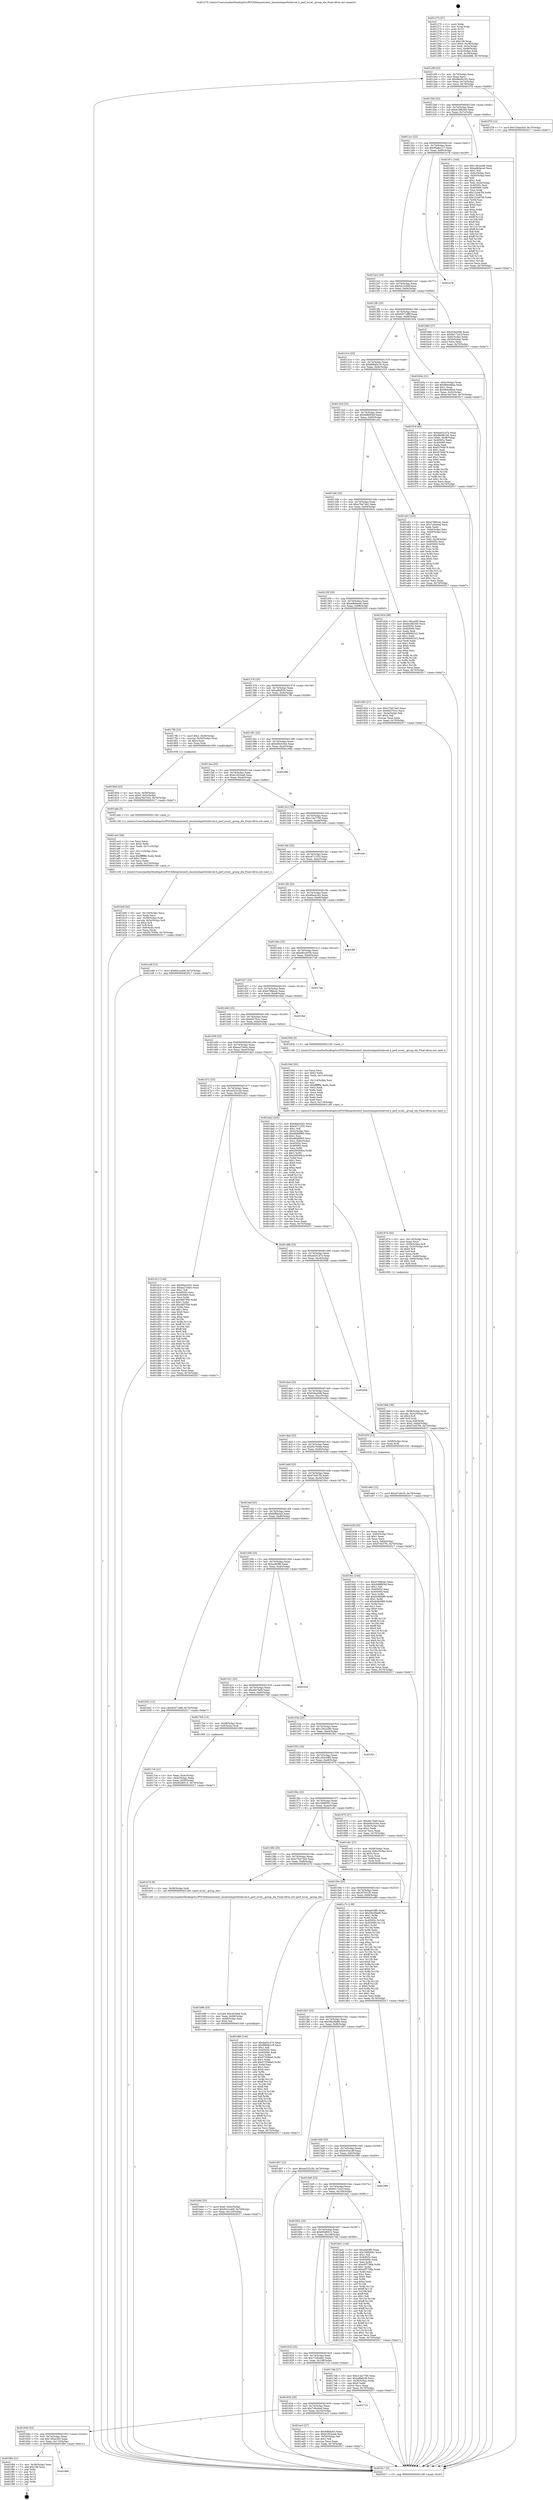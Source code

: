digraph "0x401270" {
  label = "0x401270 (/mnt/c/Users/mathe/Desktop/tcc/POCII/binaries/extr_linuxtoolsperfutilevsel.h_perf_evsel__group_idx_Final-ollvm.out::main(0))"
  labelloc = "t"
  node[shape=record]

  Entry [label="",width=0.3,height=0.3,shape=circle,fillcolor=black,style=filled]
  "0x40129f" [label="{
     0x40129f [23]\l
     | [instrs]\l
     &nbsp;&nbsp;0x40129f \<+3\>: mov -0x70(%rbp),%eax\l
     &nbsp;&nbsp;0x4012a2 \<+2\>: mov %eax,%ecx\l
     &nbsp;&nbsp;0x4012a4 \<+6\>: sub $0x86e9b182,%ecx\l
     &nbsp;&nbsp;0x4012aa \<+3\>: mov %eax,-0x74(%rbp)\l
     &nbsp;&nbsp;0x4012ad \<+3\>: mov %ecx,-0x78(%rbp)\l
     &nbsp;&nbsp;0x4012b0 \<+6\>: je 0000000000401f78 \<main+0xd08\>\l
  }"]
  "0x401f78" [label="{
     0x401f78 [12]\l
     | [instrs]\l
     &nbsp;&nbsp;0x401f78 \<+7\>: movl $0x7d5ae3d3,-0x70(%rbp)\l
     &nbsp;&nbsp;0x401f7f \<+5\>: jmp 0000000000402017 \<main+0xda7\>\l
  }"]
  "0x4012b6" [label="{
     0x4012b6 [22]\l
     | [instrs]\l
     &nbsp;&nbsp;0x4012b6 \<+5\>: jmp 00000000004012bb \<main+0x4b\>\l
     &nbsp;&nbsp;0x4012bb \<+3\>: mov -0x74(%rbp),%eax\l
     &nbsp;&nbsp;0x4012be \<+5\>: sub $0x8c38b340,%eax\l
     &nbsp;&nbsp;0x4012c3 \<+3\>: mov %eax,-0x7c(%rbp)\l
     &nbsp;&nbsp;0x4012c6 \<+6\>: je 000000000040187c \<main+0x60c\>\l
  }"]
  Exit [label="",width=0.3,height=0.3,shape=circle,fillcolor=black,style=filled,peripheries=2]
  "0x40187c" [label="{
     0x40187c [164]\l
     | [instrs]\l
     &nbsp;&nbsp;0x40187c \<+5\>: mov $0x136ca280,%eax\l
     &nbsp;&nbsp;0x401881 \<+5\>: mov $0xadb0aca6,%ecx\l
     &nbsp;&nbsp;0x401886 \<+2\>: mov $0x1,%dl\l
     &nbsp;&nbsp;0x401888 \<+3\>: mov -0x5c(%rbp),%esi\l
     &nbsp;&nbsp;0x40188b \<+3\>: cmp -0x50(%rbp),%esi\l
     &nbsp;&nbsp;0x40188e \<+4\>: setl %dil\l
     &nbsp;&nbsp;0x401892 \<+4\>: and $0x1,%dil\l
     &nbsp;&nbsp;0x401896 \<+4\>: mov %dil,-0x2a(%rbp)\l
     &nbsp;&nbsp;0x40189a \<+7\>: mov 0x40505c,%esi\l
     &nbsp;&nbsp;0x4018a1 \<+8\>: mov 0x405060,%r8d\l
     &nbsp;&nbsp;0x4018a9 \<+3\>: mov %esi,%r9d\l
     &nbsp;&nbsp;0x4018ac \<+7\>: add $0x12cb67f9,%r9d\l
     &nbsp;&nbsp;0x4018b3 \<+4\>: sub $0x1,%r9d\l
     &nbsp;&nbsp;0x4018b7 \<+7\>: sub $0x12cb67f9,%r9d\l
     &nbsp;&nbsp;0x4018be \<+4\>: imul %r9d,%esi\l
     &nbsp;&nbsp;0x4018c2 \<+3\>: and $0x1,%esi\l
     &nbsp;&nbsp;0x4018c5 \<+3\>: cmp $0x0,%esi\l
     &nbsp;&nbsp;0x4018c8 \<+4\>: sete %dil\l
     &nbsp;&nbsp;0x4018cc \<+4\>: cmp $0xa,%r8d\l
     &nbsp;&nbsp;0x4018d0 \<+4\>: setl %r10b\l
     &nbsp;&nbsp;0x4018d4 \<+3\>: mov %dil,%r11b\l
     &nbsp;&nbsp;0x4018d7 \<+4\>: xor $0xff,%r11b\l
     &nbsp;&nbsp;0x4018db \<+3\>: mov %r10b,%bl\l
     &nbsp;&nbsp;0x4018de \<+3\>: xor $0xff,%bl\l
     &nbsp;&nbsp;0x4018e1 \<+3\>: xor $0x1,%dl\l
     &nbsp;&nbsp;0x4018e4 \<+3\>: mov %r11b,%r14b\l
     &nbsp;&nbsp;0x4018e7 \<+4\>: and $0xff,%r14b\l
     &nbsp;&nbsp;0x4018eb \<+3\>: and %dl,%dil\l
     &nbsp;&nbsp;0x4018ee \<+3\>: mov %bl,%r15b\l
     &nbsp;&nbsp;0x4018f1 \<+4\>: and $0xff,%r15b\l
     &nbsp;&nbsp;0x4018f5 \<+3\>: and %dl,%r10b\l
     &nbsp;&nbsp;0x4018f8 \<+3\>: or %dil,%r14b\l
     &nbsp;&nbsp;0x4018fb \<+3\>: or %r10b,%r15b\l
     &nbsp;&nbsp;0x4018fe \<+3\>: xor %r15b,%r14b\l
     &nbsp;&nbsp;0x401901 \<+3\>: or %bl,%r11b\l
     &nbsp;&nbsp;0x401904 \<+4\>: xor $0xff,%r11b\l
     &nbsp;&nbsp;0x401908 \<+3\>: or $0x1,%dl\l
     &nbsp;&nbsp;0x40190b \<+3\>: and %dl,%r11b\l
     &nbsp;&nbsp;0x40190e \<+3\>: or %r11b,%r14b\l
     &nbsp;&nbsp;0x401911 \<+4\>: test $0x1,%r14b\l
     &nbsp;&nbsp;0x401915 \<+3\>: cmovne %ecx,%eax\l
     &nbsp;&nbsp;0x401918 \<+3\>: mov %eax,-0x70(%rbp)\l
     &nbsp;&nbsp;0x40191b \<+5\>: jmp 0000000000402017 \<main+0xda7\>\l
  }"]
  "0x4012cc" [label="{
     0x4012cc [22]\l
     | [instrs]\l
     &nbsp;&nbsp;0x4012cc \<+5\>: jmp 00000000004012d1 \<main+0x61\>\l
     &nbsp;&nbsp;0x4012d1 \<+3\>: mov -0x74(%rbp),%eax\l
     &nbsp;&nbsp;0x4012d4 \<+5\>: sub $0x90e6a117,%eax\l
     &nbsp;&nbsp;0x4012d9 \<+3\>: mov %eax,-0x80(%rbp)\l
     &nbsp;&nbsp;0x4012dc \<+6\>: je 0000000000401e78 \<main+0xc08\>\l
  }"]
  "0x401666" [label="{
     0x401666\l
  }", style=dashed]
  "0x401e78" [label="{
     0x401e78\l
  }", style=dashed]
  "0x4012e2" [label="{
     0x4012e2 [25]\l
     | [instrs]\l
     &nbsp;&nbsp;0x4012e2 \<+5\>: jmp 00000000004012e7 \<main+0x77\>\l
     &nbsp;&nbsp;0x4012e7 \<+3\>: mov -0x74(%rbp),%eax\l
     &nbsp;&nbsp;0x4012ea \<+5\>: sub $0x92c1e40f,%eax\l
     &nbsp;&nbsp;0x4012ef \<+6\>: mov %eax,-0x84(%rbp)\l
     &nbsp;&nbsp;0x4012f5 \<+6\>: je 0000000000401bb6 \<main+0x946\>\l
  }"]
  "0x401f84" [label="{
     0x401f84 [21]\l
     | [instrs]\l
     &nbsp;&nbsp;0x401f84 \<+3\>: mov -0x38(%rbp),%eax\l
     &nbsp;&nbsp;0x401f87 \<+7\>: add $0x108,%rsp\l
     &nbsp;&nbsp;0x401f8e \<+1\>: pop %rbx\l
     &nbsp;&nbsp;0x401f8f \<+2\>: pop %r12\l
     &nbsp;&nbsp;0x401f91 \<+2\>: pop %r13\l
     &nbsp;&nbsp;0x401f93 \<+2\>: pop %r14\l
     &nbsp;&nbsp;0x401f95 \<+2\>: pop %r15\l
     &nbsp;&nbsp;0x401f97 \<+1\>: pop %rbp\l
     &nbsp;&nbsp;0x401f98 \<+1\>: ret\l
  }"]
  "0x401bb6" [label="{
     0x401bb6 [27]\l
     | [instrs]\l
     &nbsp;&nbsp;0x401bb6 \<+5\>: mov $0xf18ac646,%eax\l
     &nbsp;&nbsp;0x401bbb \<+5\>: mov $0x6b172d1f,%ecx\l
     &nbsp;&nbsp;0x401bc0 \<+3\>: mov -0x6c(%rbp),%edx\l
     &nbsp;&nbsp;0x401bc3 \<+3\>: cmp -0x50(%rbp),%edx\l
     &nbsp;&nbsp;0x401bc6 \<+3\>: cmovl %ecx,%eax\l
     &nbsp;&nbsp;0x401bc9 \<+3\>: mov %eax,-0x70(%rbp)\l
     &nbsp;&nbsp;0x401bcc \<+5\>: jmp 0000000000402017 \<main+0xda7\>\l
  }"]
  "0x4012fb" [label="{
     0x4012fb [25]\l
     | [instrs]\l
     &nbsp;&nbsp;0x4012fb \<+5\>: jmp 0000000000401300 \<main+0x90\>\l
     &nbsp;&nbsp;0x401300 \<+3\>: mov -0x74(%rbp),%eax\l
     &nbsp;&nbsp;0x401303 \<+5\>: sub $0x9357188f,%eax\l
     &nbsp;&nbsp;0x401308 \<+6\>: mov %eax,-0x88(%rbp)\l
     &nbsp;&nbsp;0x40130e \<+6\>: je 0000000000401b5e \<main+0x8ee\>\l
  }"]
  "0x401e60" [label="{
     0x401e60 [12]\l
     | [instrs]\l
     &nbsp;&nbsp;0x401e60 \<+7\>: movl $0x2f7d41f2,-0x70(%rbp)\l
     &nbsp;&nbsp;0x401e67 \<+5\>: jmp 0000000000402017 \<main+0xda7\>\l
  }"]
  "0x401b5e" [label="{
     0x401b5e [31]\l
     | [instrs]\l
     &nbsp;&nbsp;0x401b5e \<+3\>: mov -0x5c(%rbp),%eax\l
     &nbsp;&nbsp;0x401b61 \<+5\>: add $0x9b6ed6ee,%eax\l
     &nbsp;&nbsp;0x401b66 \<+3\>: add $0x1,%eax\l
     &nbsp;&nbsp;0x401b69 \<+5\>: sub $0x9b6ed6ee,%eax\l
     &nbsp;&nbsp;0x401b6e \<+3\>: mov %eax,-0x5c(%rbp)\l
     &nbsp;&nbsp;0x401b71 \<+7\>: movl $0xa76a7442,-0x70(%rbp)\l
     &nbsp;&nbsp;0x401b78 \<+5\>: jmp 0000000000402017 \<main+0xda7\>\l
  }"]
  "0x401314" [label="{
     0x401314 [25]\l
     | [instrs]\l
     &nbsp;&nbsp;0x401314 \<+5\>: jmp 0000000000401319 \<main+0xa9\>\l
     &nbsp;&nbsp;0x401319 \<+3\>: mov -0x74(%rbp),%eax\l
     &nbsp;&nbsp;0x40131c \<+5\>: sub $0x9684bc18,%eax\l
     &nbsp;&nbsp;0x401321 \<+6\>: mov %eax,-0x8c(%rbp)\l
     &nbsp;&nbsp;0x401327 \<+6\>: je 0000000000401f19 \<main+0xca9\>\l
  }"]
  "0x401c7c" [label="{
     0x401c7c [139]\l
     | [instrs]\l
     &nbsp;&nbsp;0x401c7c \<+5\>: mov $0xae93ff5,%edx\l
     &nbsp;&nbsp;0x401c81 \<+5\>: mov $0x58e38a99,%esi\l
     &nbsp;&nbsp;0x401c86 \<+3\>: mov $0x1,%r8b\l
     &nbsp;&nbsp;0x401c89 \<+3\>: xor %r9d,%r9d\l
     &nbsp;&nbsp;0x401c8c \<+8\>: mov 0x40505c,%r10d\l
     &nbsp;&nbsp;0x401c94 \<+8\>: mov 0x405060,%r11d\l
     &nbsp;&nbsp;0x401c9c \<+4\>: sub $0x1,%r9d\l
     &nbsp;&nbsp;0x401ca0 \<+3\>: mov %r10d,%ebx\l
     &nbsp;&nbsp;0x401ca3 \<+3\>: add %r9d,%ebx\l
     &nbsp;&nbsp;0x401ca6 \<+4\>: imul %ebx,%r10d\l
     &nbsp;&nbsp;0x401caa \<+4\>: and $0x1,%r10d\l
     &nbsp;&nbsp;0x401cae \<+4\>: cmp $0x0,%r10d\l
     &nbsp;&nbsp;0x401cb2 \<+4\>: sete %r14b\l
     &nbsp;&nbsp;0x401cb6 \<+4\>: cmp $0xa,%r11d\l
     &nbsp;&nbsp;0x401cba \<+4\>: setl %r15b\l
     &nbsp;&nbsp;0x401cbe \<+3\>: mov %r14b,%r12b\l
     &nbsp;&nbsp;0x401cc1 \<+4\>: xor $0xff,%r12b\l
     &nbsp;&nbsp;0x401cc5 \<+3\>: mov %r15b,%r13b\l
     &nbsp;&nbsp;0x401cc8 \<+4\>: xor $0xff,%r13b\l
     &nbsp;&nbsp;0x401ccc \<+4\>: xor $0x0,%r8b\l
     &nbsp;&nbsp;0x401cd0 \<+3\>: mov %r12b,%al\l
     &nbsp;&nbsp;0x401cd3 \<+2\>: and $0x0,%al\l
     &nbsp;&nbsp;0x401cd5 \<+3\>: and %r8b,%r14b\l
     &nbsp;&nbsp;0x401cd8 \<+3\>: mov %r13b,%cl\l
     &nbsp;&nbsp;0x401cdb \<+3\>: and $0x0,%cl\l
     &nbsp;&nbsp;0x401cde \<+3\>: and %r8b,%r15b\l
     &nbsp;&nbsp;0x401ce1 \<+3\>: or %r14b,%al\l
     &nbsp;&nbsp;0x401ce4 \<+3\>: or %r15b,%cl\l
     &nbsp;&nbsp;0x401ce7 \<+2\>: xor %cl,%al\l
     &nbsp;&nbsp;0x401ce9 \<+3\>: or %r13b,%r12b\l
     &nbsp;&nbsp;0x401cec \<+4\>: xor $0xff,%r12b\l
     &nbsp;&nbsp;0x401cf0 \<+4\>: or $0x0,%r8b\l
     &nbsp;&nbsp;0x401cf4 \<+3\>: and %r8b,%r12b\l
     &nbsp;&nbsp;0x401cf7 \<+3\>: or %r12b,%al\l
     &nbsp;&nbsp;0x401cfa \<+2\>: test $0x1,%al\l
     &nbsp;&nbsp;0x401cfc \<+3\>: cmovne %esi,%edx\l
     &nbsp;&nbsp;0x401cff \<+3\>: mov %edx,-0x70(%rbp)\l
     &nbsp;&nbsp;0x401d02 \<+5\>: jmp 0000000000402017 \<main+0xda7\>\l
  }"]
  "0x401f19" [label="{
     0x401f19 [95]\l
     | [instrs]\l
     &nbsp;&nbsp;0x401f19 \<+5\>: mov $0xeed31d7e,%eax\l
     &nbsp;&nbsp;0x401f1e \<+5\>: mov $0x86e9b182,%ecx\l
     &nbsp;&nbsp;0x401f23 \<+7\>: movl $0x0,-0x38(%rbp)\l
     &nbsp;&nbsp;0x401f2a \<+7\>: mov 0x40505c,%edx\l
     &nbsp;&nbsp;0x401f31 \<+7\>: mov 0x405060,%esi\l
     &nbsp;&nbsp;0x401f38 \<+2\>: mov %edx,%edi\l
     &nbsp;&nbsp;0x401f3a \<+6\>: add $0xf3760679,%edi\l
     &nbsp;&nbsp;0x401f40 \<+3\>: sub $0x1,%edi\l
     &nbsp;&nbsp;0x401f43 \<+6\>: sub $0xf3760679,%edi\l
     &nbsp;&nbsp;0x401f49 \<+3\>: imul %edi,%edx\l
     &nbsp;&nbsp;0x401f4c \<+3\>: and $0x1,%edx\l
     &nbsp;&nbsp;0x401f4f \<+3\>: cmp $0x0,%edx\l
     &nbsp;&nbsp;0x401f52 \<+4\>: sete %r8b\l
     &nbsp;&nbsp;0x401f56 \<+3\>: cmp $0xa,%esi\l
     &nbsp;&nbsp;0x401f59 \<+4\>: setl %r9b\l
     &nbsp;&nbsp;0x401f5d \<+3\>: mov %r8b,%r10b\l
     &nbsp;&nbsp;0x401f60 \<+3\>: and %r9b,%r10b\l
     &nbsp;&nbsp;0x401f63 \<+3\>: xor %r9b,%r8b\l
     &nbsp;&nbsp;0x401f66 \<+3\>: or %r8b,%r10b\l
     &nbsp;&nbsp;0x401f69 \<+4\>: test $0x1,%r10b\l
     &nbsp;&nbsp;0x401f6d \<+3\>: cmovne %ecx,%eax\l
     &nbsp;&nbsp;0x401f70 \<+3\>: mov %eax,-0x70(%rbp)\l
     &nbsp;&nbsp;0x401f73 \<+5\>: jmp 0000000000402017 \<main+0xda7\>\l
  }"]
  "0x40132d" [label="{
     0x40132d [25]\l
     | [instrs]\l
     &nbsp;&nbsp;0x40132d \<+5\>: jmp 0000000000401332 \<main+0xc2\>\l
     &nbsp;&nbsp;0x401332 \<+3\>: mov -0x74(%rbp),%eax\l
     &nbsp;&nbsp;0x401335 \<+5\>: sub $0x9d8893bf,%eax\l
     &nbsp;&nbsp;0x40133a \<+6\>: mov %eax,-0x90(%rbp)\l
     &nbsp;&nbsp;0x401340 \<+6\>: je 0000000000401a5c \<main+0x7ec\>\l
  }"]
  "0x401b9d" [label="{
     0x401b9d [25]\l
     | [instrs]\l
     &nbsp;&nbsp;0x401b9d \<+7\>: movl $0x0,-0x6c(%rbp)\l
     &nbsp;&nbsp;0x401ba4 \<+7\>: movl $0x92c1e40f,-0x70(%rbp)\l
     &nbsp;&nbsp;0x401bab \<+6\>: mov %eax,-0x124(%rbp)\l
     &nbsp;&nbsp;0x401bb1 \<+5\>: jmp 0000000000402017 \<main+0xda7\>\l
  }"]
  "0x401a5c" [label="{
     0x401a5c [103]\l
     | [instrs]\l
     &nbsp;&nbsp;0x401a5c \<+5\>: mov $0xd798bcec,%eax\l
     &nbsp;&nbsp;0x401a61 \<+5\>: mov $0x7cfec6ad,%ecx\l
     &nbsp;&nbsp;0x401a66 \<+2\>: xor %edx,%edx\l
     &nbsp;&nbsp;0x401a68 \<+3\>: mov -0x64(%rbp),%esi\l
     &nbsp;&nbsp;0x401a6b \<+3\>: cmp -0x60(%rbp),%esi\l
     &nbsp;&nbsp;0x401a6e \<+4\>: setl %dil\l
     &nbsp;&nbsp;0x401a72 \<+4\>: and $0x1,%dil\l
     &nbsp;&nbsp;0x401a76 \<+4\>: mov %dil,-0x29(%rbp)\l
     &nbsp;&nbsp;0x401a7a \<+7\>: mov 0x40505c,%esi\l
     &nbsp;&nbsp;0x401a81 \<+8\>: mov 0x405060,%r8d\l
     &nbsp;&nbsp;0x401a89 \<+3\>: sub $0x1,%edx\l
     &nbsp;&nbsp;0x401a8c \<+3\>: mov %esi,%r9d\l
     &nbsp;&nbsp;0x401a8f \<+3\>: add %edx,%r9d\l
     &nbsp;&nbsp;0x401a92 \<+4\>: imul %r9d,%esi\l
     &nbsp;&nbsp;0x401a96 \<+3\>: and $0x1,%esi\l
     &nbsp;&nbsp;0x401a99 \<+3\>: cmp $0x0,%esi\l
     &nbsp;&nbsp;0x401a9c \<+4\>: sete %dil\l
     &nbsp;&nbsp;0x401aa0 \<+4\>: cmp $0xa,%r8d\l
     &nbsp;&nbsp;0x401aa4 \<+4\>: setl %r10b\l
     &nbsp;&nbsp;0x401aa8 \<+3\>: mov %dil,%r11b\l
     &nbsp;&nbsp;0x401aab \<+3\>: and %r10b,%r11b\l
     &nbsp;&nbsp;0x401aae \<+3\>: xor %r10b,%dil\l
     &nbsp;&nbsp;0x401ab1 \<+3\>: or %dil,%r11b\l
     &nbsp;&nbsp;0x401ab4 \<+4\>: test $0x1,%r11b\l
     &nbsp;&nbsp;0x401ab8 \<+3\>: cmovne %ecx,%eax\l
     &nbsp;&nbsp;0x401abb \<+3\>: mov %eax,-0x70(%rbp)\l
     &nbsp;&nbsp;0x401abe \<+5\>: jmp 0000000000402017 \<main+0xda7\>\l
  }"]
  "0x401346" [label="{
     0x401346 [25]\l
     | [instrs]\l
     &nbsp;&nbsp;0x401346 \<+5\>: jmp 000000000040134b \<main+0xdb\>\l
     &nbsp;&nbsp;0x40134b \<+3\>: mov -0x74(%rbp),%eax\l
     &nbsp;&nbsp;0x40134e \<+5\>: sub $0xa76a7442,%eax\l
     &nbsp;&nbsp;0x401353 \<+6\>: mov %eax,-0x94(%rbp)\l
     &nbsp;&nbsp;0x401359 \<+6\>: je 0000000000401824 \<main+0x5b4\>\l
  }"]
  "0x401b86" [label="{
     0x401b86 [23]\l
     | [instrs]\l
     &nbsp;&nbsp;0x401b86 \<+10\>: movabs $0x4030b6,%rdi\l
     &nbsp;&nbsp;0x401b90 \<+3\>: mov %eax,-0x68(%rbp)\l
     &nbsp;&nbsp;0x401b93 \<+3\>: mov -0x68(%rbp),%esi\l
     &nbsp;&nbsp;0x401b96 \<+2\>: mov $0x0,%al\l
     &nbsp;&nbsp;0x401b98 \<+5\>: call 0000000000401040 \<printf@plt\>\l
     | [calls]\l
     &nbsp;&nbsp;0x401040 \{1\} (unknown)\l
  }"]
  "0x401824" [label="{
     0x401824 [88]\l
     | [instrs]\l
     &nbsp;&nbsp;0x401824 \<+5\>: mov $0x136ca280,%eax\l
     &nbsp;&nbsp;0x401829 \<+5\>: mov $0x8c38b340,%ecx\l
     &nbsp;&nbsp;0x40182e \<+7\>: mov 0x40505c,%edx\l
     &nbsp;&nbsp;0x401835 \<+7\>: mov 0x405060,%esi\l
     &nbsp;&nbsp;0x40183c \<+2\>: mov %edx,%edi\l
     &nbsp;&nbsp;0x40183e \<+6\>: sub $0x906923c2,%edi\l
     &nbsp;&nbsp;0x401844 \<+3\>: sub $0x1,%edi\l
     &nbsp;&nbsp;0x401847 \<+6\>: add $0x906923c2,%edi\l
     &nbsp;&nbsp;0x40184d \<+3\>: imul %edi,%edx\l
     &nbsp;&nbsp;0x401850 \<+3\>: and $0x1,%edx\l
     &nbsp;&nbsp;0x401853 \<+3\>: cmp $0x0,%edx\l
     &nbsp;&nbsp;0x401856 \<+4\>: sete %r8b\l
     &nbsp;&nbsp;0x40185a \<+3\>: cmp $0xa,%esi\l
     &nbsp;&nbsp;0x40185d \<+4\>: setl %r9b\l
     &nbsp;&nbsp;0x401861 \<+3\>: mov %r8b,%r10b\l
     &nbsp;&nbsp;0x401864 \<+3\>: and %r9b,%r10b\l
     &nbsp;&nbsp;0x401867 \<+3\>: xor %r9b,%r8b\l
     &nbsp;&nbsp;0x40186a \<+3\>: or %r8b,%r10b\l
     &nbsp;&nbsp;0x40186d \<+4\>: test $0x1,%r10b\l
     &nbsp;&nbsp;0x401871 \<+3\>: cmovne %ecx,%eax\l
     &nbsp;&nbsp;0x401874 \<+3\>: mov %eax,-0x70(%rbp)\l
     &nbsp;&nbsp;0x401877 \<+5\>: jmp 0000000000402017 \<main+0xda7\>\l
  }"]
  "0x40135f" [label="{
     0x40135f [25]\l
     | [instrs]\l
     &nbsp;&nbsp;0x40135f \<+5\>: jmp 0000000000401364 \<main+0xf4\>\l
     &nbsp;&nbsp;0x401364 \<+3\>: mov -0x74(%rbp),%eax\l
     &nbsp;&nbsp;0x401367 \<+5\>: sub $0xadb0aca6,%eax\l
     &nbsp;&nbsp;0x40136c \<+6\>: mov %eax,-0x98(%rbp)\l
     &nbsp;&nbsp;0x401372 \<+6\>: je 0000000000401920 \<main+0x6b0\>\l
  }"]
  "0x401b0f" [label="{
     0x401b0f [42]\l
     | [instrs]\l
     &nbsp;&nbsp;0x401b0f \<+6\>: mov -0x120(%rbp),%ecx\l
     &nbsp;&nbsp;0x401b15 \<+3\>: imul %eax,%ecx\l
     &nbsp;&nbsp;0x401b18 \<+4\>: mov -0x58(%rbp),%rdi\l
     &nbsp;&nbsp;0x401b1c \<+4\>: movslq -0x5c(%rbp),%r8\l
     &nbsp;&nbsp;0x401b20 \<+4\>: shl $0x4,%r8\l
     &nbsp;&nbsp;0x401b24 \<+3\>: add %r8,%rdi\l
     &nbsp;&nbsp;0x401b27 \<+4\>: mov 0x8(%rdi),%rdi\l
     &nbsp;&nbsp;0x401b2b \<+2\>: mov %ecx,(%rdi)\l
     &nbsp;&nbsp;0x401b2d \<+7\>: movl $0xf5c7649e,-0x70(%rbp)\l
     &nbsp;&nbsp;0x401b34 \<+5\>: jmp 0000000000402017 \<main+0xda7\>\l
  }"]
  "0x401920" [label="{
     0x401920 [27]\l
     | [instrs]\l
     &nbsp;&nbsp;0x401920 \<+5\>: mov $0x27bb72e0,%eax\l
     &nbsp;&nbsp;0x401925 \<+5\>: mov $0xdd27fccc,%ecx\l
     &nbsp;&nbsp;0x40192a \<+3\>: mov -0x2a(%rbp),%dl\l
     &nbsp;&nbsp;0x40192d \<+3\>: test $0x1,%dl\l
     &nbsp;&nbsp;0x401930 \<+3\>: cmovne %ecx,%eax\l
     &nbsp;&nbsp;0x401933 \<+3\>: mov %eax,-0x70(%rbp)\l
     &nbsp;&nbsp;0x401936 \<+5\>: jmp 0000000000402017 \<main+0xda7\>\l
  }"]
  "0x401378" [label="{
     0x401378 [25]\l
     | [instrs]\l
     &nbsp;&nbsp;0x401378 \<+5\>: jmp 000000000040137d \<main+0x10d\>\l
     &nbsp;&nbsp;0x40137d \<+3\>: mov -0x74(%rbp),%eax\l
     &nbsp;&nbsp;0x401380 \<+5\>: sub $0xadfaf53b,%eax\l
     &nbsp;&nbsp;0x401385 \<+6\>: mov %eax,-0x9c(%rbp)\l
     &nbsp;&nbsp;0x40138b \<+6\>: je 00000000004017f6 \<main+0x586\>\l
  }"]
  "0x401ae3" [label="{
     0x401ae3 [44]\l
     | [instrs]\l
     &nbsp;&nbsp;0x401ae3 \<+2\>: xor %ecx,%ecx\l
     &nbsp;&nbsp;0x401ae5 \<+5\>: mov $0x2,%edx\l
     &nbsp;&nbsp;0x401aea \<+6\>: mov %edx,-0x11c(%rbp)\l
     &nbsp;&nbsp;0x401af0 \<+1\>: cltd\l
     &nbsp;&nbsp;0x401af1 \<+6\>: mov -0x11c(%rbp),%esi\l
     &nbsp;&nbsp;0x401af7 \<+2\>: idiv %esi\l
     &nbsp;&nbsp;0x401af9 \<+6\>: imul $0xfffffffe,%edx,%edx\l
     &nbsp;&nbsp;0x401aff \<+3\>: sub $0x1,%ecx\l
     &nbsp;&nbsp;0x401b02 \<+2\>: sub %ecx,%edx\l
     &nbsp;&nbsp;0x401b04 \<+6\>: mov %edx,-0x120(%rbp)\l
     &nbsp;&nbsp;0x401b0a \<+5\>: call 0000000000401160 \<next_i\>\l
     | [calls]\l
     &nbsp;&nbsp;0x401160 \{1\} (/mnt/c/Users/mathe/Desktop/tcc/POCII/binaries/extr_linuxtoolsperfutilevsel.h_perf_evsel__group_idx_Final-ollvm.out::next_i)\l
  }"]
  "0x4017f6" [label="{
     0x4017f6 [23]\l
     | [instrs]\l
     &nbsp;&nbsp;0x4017f6 \<+7\>: movl $0x1,-0x50(%rbp)\l
     &nbsp;&nbsp;0x4017fd \<+4\>: movslq -0x50(%rbp),%rax\l
     &nbsp;&nbsp;0x401801 \<+4\>: shl $0x4,%rax\l
     &nbsp;&nbsp;0x401805 \<+3\>: mov %rax,%rdi\l
     &nbsp;&nbsp;0x401808 \<+5\>: call 0000000000401050 \<malloc@plt\>\l
     | [calls]\l
     &nbsp;&nbsp;0x401050 \{1\} (unknown)\l
  }"]
  "0x401391" [label="{
     0x401391 [25]\l
     | [instrs]\l
     &nbsp;&nbsp;0x401391 \<+5\>: jmp 0000000000401396 \<main+0x126\>\l
     &nbsp;&nbsp;0x401396 \<+3\>: mov -0x74(%rbp),%eax\l
     &nbsp;&nbsp;0x401399 \<+5\>: sub $0xb00c5344,%eax\l
     &nbsp;&nbsp;0x40139e \<+6\>: mov %eax,-0xa0(%rbp)\l
     &nbsp;&nbsp;0x4013a4 \<+6\>: je 000000000040168b \<main+0x41b\>\l
  }"]
  "0x40164d" [label="{
     0x40164d [25]\l
     | [instrs]\l
     &nbsp;&nbsp;0x40164d \<+5\>: jmp 0000000000401652 \<main+0x3e2\>\l
     &nbsp;&nbsp;0x401652 \<+3\>: mov -0x74(%rbp),%eax\l
     &nbsp;&nbsp;0x401655 \<+5\>: sub $0x7d5ae3d3,%eax\l
     &nbsp;&nbsp;0x40165a \<+6\>: mov %eax,-0x110(%rbp)\l
     &nbsp;&nbsp;0x401660 \<+6\>: je 0000000000401f84 \<main+0xd14\>\l
  }"]
  "0x40168b" [label="{
     0x40168b\l
  }", style=dashed]
  "0x4013aa" [label="{
     0x4013aa [25]\l
     | [instrs]\l
     &nbsp;&nbsp;0x4013aa \<+5\>: jmp 00000000004013af \<main+0x13f\>\l
     &nbsp;&nbsp;0x4013af \<+3\>: mov -0x74(%rbp),%eax\l
     &nbsp;&nbsp;0x4013b2 \<+5\>: sub $0xb1822ea8,%eax\l
     &nbsp;&nbsp;0x4013b7 \<+6\>: mov %eax,-0xa4(%rbp)\l
     &nbsp;&nbsp;0x4013bd \<+6\>: je 0000000000401ade \<main+0x86e\>\l
  }"]
  "0x401ac3" [label="{
     0x401ac3 [27]\l
     | [instrs]\l
     &nbsp;&nbsp;0x401ac3 \<+5\>: mov $0xfdfbbcb3,%eax\l
     &nbsp;&nbsp;0x401ac8 \<+5\>: mov $0xb1822ea8,%ecx\l
     &nbsp;&nbsp;0x401acd \<+3\>: mov -0x29(%rbp),%dl\l
     &nbsp;&nbsp;0x401ad0 \<+3\>: test $0x1,%dl\l
     &nbsp;&nbsp;0x401ad3 \<+3\>: cmovne %ecx,%eax\l
     &nbsp;&nbsp;0x401ad6 \<+3\>: mov %eax,-0x70(%rbp)\l
     &nbsp;&nbsp;0x401ad9 \<+5\>: jmp 0000000000402017 \<main+0xda7\>\l
  }"]
  "0x401ade" [label="{
     0x401ade [5]\l
     | [instrs]\l
     &nbsp;&nbsp;0x401ade \<+5\>: call 0000000000401160 \<next_i\>\l
     | [calls]\l
     &nbsp;&nbsp;0x401160 \{1\} (/mnt/c/Users/mathe/Desktop/tcc/POCII/binaries/extr_linuxtoolsperfutilevsel.h_perf_evsel__group_idx_Final-ollvm.out::next_i)\l
  }"]
  "0x4013c3" [label="{
     0x4013c3 [25]\l
     | [instrs]\l
     &nbsp;&nbsp;0x4013c3 \<+5\>: jmp 00000000004013c8 \<main+0x158\>\l
     &nbsp;&nbsp;0x4013c8 \<+3\>: mov -0x74(%rbp),%eax\l
     &nbsp;&nbsp;0x4013cb \<+5\>: sub $0xc14a7790,%eax\l
     &nbsp;&nbsp;0x4013d0 \<+6\>: mov %eax,-0xa8(%rbp)\l
     &nbsp;&nbsp;0x4013d6 \<+6\>: je 0000000000401e6c \<main+0xbfc\>\l
  }"]
  "0x401634" [label="{
     0x401634 [25]\l
     | [instrs]\l
     &nbsp;&nbsp;0x401634 \<+5\>: jmp 0000000000401639 \<main+0x3c9\>\l
     &nbsp;&nbsp;0x401639 \<+3\>: mov -0x74(%rbp),%eax\l
     &nbsp;&nbsp;0x40163c \<+5\>: sub $0x7cfec6ad,%eax\l
     &nbsp;&nbsp;0x401641 \<+6\>: mov %eax,-0x10c(%rbp)\l
     &nbsp;&nbsp;0x401647 \<+6\>: je 0000000000401ac3 \<main+0x853\>\l
  }"]
  "0x401e6c" [label="{
     0x401e6c\l
  }", style=dashed]
  "0x4013dc" [label="{
     0x4013dc [25]\l
     | [instrs]\l
     &nbsp;&nbsp;0x4013dc \<+5\>: jmp 00000000004013e1 \<main+0x171\>\l
     &nbsp;&nbsp;0x4013e1 \<+3\>: mov -0x74(%rbp),%eax\l
     &nbsp;&nbsp;0x4013e4 \<+5\>: sub $0xc6711f32,%eax\l
     &nbsp;&nbsp;0x4013e9 \<+6\>: mov %eax,-0xac(%rbp)\l
     &nbsp;&nbsp;0x4013ef \<+6\>: je 0000000000401e48 \<main+0xbd8\>\l
  }"]
  "0x40171b" [label="{
     0x40171b\l
  }", style=dashed]
  "0x401e48" [label="{
     0x401e48 [12]\l
     | [instrs]\l
     &nbsp;&nbsp;0x401e48 \<+7\>: movl $0x92c1e40f,-0x70(%rbp)\l
     &nbsp;&nbsp;0x401e4f \<+5\>: jmp 0000000000402017 \<main+0xda7\>\l
  }"]
  "0x4013f5" [label="{
     0x4013f5 [25]\l
     | [instrs]\l
     &nbsp;&nbsp;0x4013f5 \<+5\>: jmp 00000000004013fa \<main+0x18a\>\l
     &nbsp;&nbsp;0x4013fa \<+3\>: mov -0x74(%rbp),%eax\l
     &nbsp;&nbsp;0x4013fd \<+5\>: sub $0xd0ace3d1,%eax\l
     &nbsp;&nbsp;0x401402 \<+6\>: mov %eax,-0xb0(%rbp)\l
     &nbsp;&nbsp;0x401408 \<+6\>: je 0000000000401ff0 \<main+0xd80\>\l
  }"]
  "0x4019a6" [label="{
     0x4019a6 [38]\l
     | [instrs]\l
     &nbsp;&nbsp;0x4019a6 \<+4\>: mov -0x58(%rbp),%rdi\l
     &nbsp;&nbsp;0x4019aa \<+4\>: movslq -0x5c(%rbp),%r8\l
     &nbsp;&nbsp;0x4019ae \<+4\>: shl $0x4,%r8\l
     &nbsp;&nbsp;0x4019b2 \<+3\>: add %r8,%rdi\l
     &nbsp;&nbsp;0x4019b5 \<+4\>: mov %rax,0x8(%rdi)\l
     &nbsp;&nbsp;0x4019b9 \<+7\>: movl $0x0,-0x64(%rbp)\l
     &nbsp;&nbsp;0x4019c0 \<+7\>: movl $0xf74457f4,-0x70(%rbp)\l
     &nbsp;&nbsp;0x4019c7 \<+5\>: jmp 0000000000402017 \<main+0xda7\>\l
  }"]
  "0x401ff0" [label="{
     0x401ff0\l
  }", style=dashed]
  "0x40140e" [label="{
     0x40140e [25]\l
     | [instrs]\l
     &nbsp;&nbsp;0x40140e \<+5\>: jmp 0000000000401413 \<main+0x1a3\>\l
     &nbsp;&nbsp;0x401413 \<+3\>: mov -0x74(%rbp),%eax\l
     &nbsp;&nbsp;0x401416 \<+5\>: sub $0xd6cca038,%eax\l
     &nbsp;&nbsp;0x40141b \<+6\>: mov %eax,-0xb4(%rbp)\l
     &nbsp;&nbsp;0x401421 \<+6\>: je 00000000004017ad \<main+0x53d\>\l
  }"]
  "0x401974" [label="{
     0x401974 [50]\l
     | [instrs]\l
     &nbsp;&nbsp;0x401974 \<+6\>: mov -0x118(%rbp),%ecx\l
     &nbsp;&nbsp;0x40197a \<+3\>: imul %eax,%ecx\l
     &nbsp;&nbsp;0x40197d \<+4\>: mov -0x58(%rbp),%r8\l
     &nbsp;&nbsp;0x401981 \<+4\>: movslq -0x5c(%rbp),%r9\l
     &nbsp;&nbsp;0x401985 \<+4\>: shl $0x4,%r9\l
     &nbsp;&nbsp;0x401989 \<+3\>: add %r9,%r8\l
     &nbsp;&nbsp;0x40198c \<+3\>: mov %ecx,(%r8)\l
     &nbsp;&nbsp;0x40198f \<+7\>: movl $0x1,-0x60(%rbp)\l
     &nbsp;&nbsp;0x401996 \<+4\>: movslq -0x60(%rbp),%r8\l
     &nbsp;&nbsp;0x40199a \<+4\>: shl $0x2,%r8\l
     &nbsp;&nbsp;0x40199e \<+3\>: mov %r8,%rdi\l
     &nbsp;&nbsp;0x4019a1 \<+5\>: call 0000000000401050 \<malloc@plt\>\l
     | [calls]\l
     &nbsp;&nbsp;0x401050 \{1\} (unknown)\l
  }"]
  "0x4017ad" [label="{
     0x4017ad\l
  }", style=dashed]
  "0x401427" [label="{
     0x401427 [25]\l
     | [instrs]\l
     &nbsp;&nbsp;0x401427 \<+5\>: jmp 000000000040142c \<main+0x1bc\>\l
     &nbsp;&nbsp;0x40142c \<+3\>: mov -0x74(%rbp),%eax\l
     &nbsp;&nbsp;0x40142f \<+5\>: sub $0xd798bcec,%eax\l
     &nbsp;&nbsp;0x401434 \<+6\>: mov %eax,-0xb8(%rbp)\l
     &nbsp;&nbsp;0x40143a \<+6\>: je 0000000000401fbd \<main+0xd4d\>\l
  }"]
  "0x401940" [label="{
     0x401940 [52]\l
     | [instrs]\l
     &nbsp;&nbsp;0x401940 \<+2\>: xor %ecx,%ecx\l
     &nbsp;&nbsp;0x401942 \<+5\>: mov $0x2,%edx\l
     &nbsp;&nbsp;0x401947 \<+6\>: mov %edx,-0x114(%rbp)\l
     &nbsp;&nbsp;0x40194d \<+1\>: cltd\l
     &nbsp;&nbsp;0x40194e \<+6\>: mov -0x114(%rbp),%esi\l
     &nbsp;&nbsp;0x401954 \<+2\>: idiv %esi\l
     &nbsp;&nbsp;0x401956 \<+6\>: imul $0xfffffffe,%edx,%edx\l
     &nbsp;&nbsp;0x40195c \<+2\>: mov %ecx,%edi\l
     &nbsp;&nbsp;0x40195e \<+2\>: sub %edx,%edi\l
     &nbsp;&nbsp;0x401960 \<+2\>: mov %ecx,%edx\l
     &nbsp;&nbsp;0x401962 \<+3\>: sub $0x1,%edx\l
     &nbsp;&nbsp;0x401965 \<+2\>: add %edx,%edi\l
     &nbsp;&nbsp;0x401967 \<+2\>: sub %edi,%ecx\l
     &nbsp;&nbsp;0x401969 \<+6\>: mov %ecx,-0x118(%rbp)\l
     &nbsp;&nbsp;0x40196f \<+5\>: call 0000000000401160 \<next_i\>\l
     | [calls]\l
     &nbsp;&nbsp;0x401160 \{1\} (/mnt/c/Users/mathe/Desktop/tcc/POCII/binaries/extr_linuxtoolsperfutilevsel.h_perf_evsel__group_idx_Final-ollvm.out::next_i)\l
  }"]
  "0x401fbd" [label="{
     0x401fbd\l
  }", style=dashed]
  "0x401440" [label="{
     0x401440 [25]\l
     | [instrs]\l
     &nbsp;&nbsp;0x401440 \<+5\>: jmp 0000000000401445 \<main+0x1d5\>\l
     &nbsp;&nbsp;0x401445 \<+3\>: mov -0x74(%rbp),%eax\l
     &nbsp;&nbsp;0x401448 \<+5\>: sub $0xdd27fccc,%eax\l
     &nbsp;&nbsp;0x40144d \<+6\>: mov %eax,-0xbc(%rbp)\l
     &nbsp;&nbsp;0x401453 \<+6\>: je 000000000040193b \<main+0x6cb\>\l
  }"]
  "0x40180d" [label="{
     0x40180d [23]\l
     | [instrs]\l
     &nbsp;&nbsp;0x40180d \<+4\>: mov %rax,-0x58(%rbp)\l
     &nbsp;&nbsp;0x401811 \<+7\>: movl $0x0,-0x5c(%rbp)\l
     &nbsp;&nbsp;0x401818 \<+7\>: movl $0xa76a7442,-0x70(%rbp)\l
     &nbsp;&nbsp;0x40181f \<+5\>: jmp 0000000000402017 \<main+0xda7\>\l
  }"]
  "0x40193b" [label="{
     0x40193b [5]\l
     | [instrs]\l
     &nbsp;&nbsp;0x40193b \<+5\>: call 0000000000401160 \<next_i\>\l
     | [calls]\l
     &nbsp;&nbsp;0x401160 \{1\} (/mnt/c/Users/mathe/Desktop/tcc/POCII/binaries/extr_linuxtoolsperfutilevsel.h_perf_evsel__group_idx_Final-ollvm.out::next_i)\l
  }"]
  "0x401459" [label="{
     0x401459 [25]\l
     | [instrs]\l
     &nbsp;&nbsp;0x401459 \<+5\>: jmp 000000000040145e \<main+0x1ee\>\l
     &nbsp;&nbsp;0x40145e \<+3\>: mov -0x74(%rbp),%eax\l
     &nbsp;&nbsp;0x401461 \<+5\>: sub $0xea27a64c,%eax\l
     &nbsp;&nbsp;0x401466 \<+6\>: mov %eax,-0xc0(%rbp)\l
     &nbsp;&nbsp;0x40146c \<+6\>: je 0000000000401da3 \<main+0xb33\>\l
  }"]
  "0x40161b" [label="{
     0x40161b [25]\l
     | [instrs]\l
     &nbsp;&nbsp;0x40161b \<+5\>: jmp 0000000000401620 \<main+0x3b0\>\l
     &nbsp;&nbsp;0x401620 \<+3\>: mov -0x74(%rbp),%eax\l
     &nbsp;&nbsp;0x401623 \<+5\>: sub $0x71b6a481,%eax\l
     &nbsp;&nbsp;0x401628 \<+6\>: mov %eax,-0x108(%rbp)\l
     &nbsp;&nbsp;0x40162e \<+6\>: je 000000000040171b \<main+0x4ab\>\l
  }"]
  "0x401da3" [label="{
     0x401da3 [165]\l
     | [instrs]\l
     &nbsp;&nbsp;0x401da3 \<+5\>: mov $0xd0ace3d1,%eax\l
     &nbsp;&nbsp;0x401da8 \<+5\>: mov $0xc6711f32,%ecx\l
     &nbsp;&nbsp;0x401dad \<+2\>: mov $0x1,%dl\l
     &nbsp;&nbsp;0x401daf \<+3\>: mov -0x6c(%rbp),%esi\l
     &nbsp;&nbsp;0x401db2 \<+6\>: add $0xd6fa8965,%esi\l
     &nbsp;&nbsp;0x401db8 \<+3\>: add $0x1,%esi\l
     &nbsp;&nbsp;0x401dbb \<+6\>: sub $0xd6fa8965,%esi\l
     &nbsp;&nbsp;0x401dc1 \<+3\>: mov %esi,-0x6c(%rbp)\l
     &nbsp;&nbsp;0x401dc4 \<+7\>: mov 0x40505c,%esi\l
     &nbsp;&nbsp;0x401dcb \<+7\>: mov 0x405060,%edi\l
     &nbsp;&nbsp;0x401dd2 \<+3\>: mov %esi,%r8d\l
     &nbsp;&nbsp;0x401dd5 \<+7\>: sub $0x209369ca,%r8d\l
     &nbsp;&nbsp;0x401ddc \<+4\>: sub $0x1,%r8d\l
     &nbsp;&nbsp;0x401de0 \<+7\>: add $0x209369ca,%r8d\l
     &nbsp;&nbsp;0x401de7 \<+4\>: imul %r8d,%esi\l
     &nbsp;&nbsp;0x401deb \<+3\>: and $0x1,%esi\l
     &nbsp;&nbsp;0x401dee \<+3\>: cmp $0x0,%esi\l
     &nbsp;&nbsp;0x401df1 \<+4\>: sete %r9b\l
     &nbsp;&nbsp;0x401df5 \<+3\>: cmp $0xa,%edi\l
     &nbsp;&nbsp;0x401df8 \<+4\>: setl %r10b\l
     &nbsp;&nbsp;0x401dfc \<+3\>: mov %r9b,%r11b\l
     &nbsp;&nbsp;0x401dff \<+4\>: xor $0xff,%r11b\l
     &nbsp;&nbsp;0x401e03 \<+3\>: mov %r10b,%bl\l
     &nbsp;&nbsp;0x401e06 \<+3\>: xor $0xff,%bl\l
     &nbsp;&nbsp;0x401e09 \<+3\>: xor $0x0,%dl\l
     &nbsp;&nbsp;0x401e0c \<+3\>: mov %r11b,%r14b\l
     &nbsp;&nbsp;0x401e0f \<+4\>: and $0x0,%r14b\l
     &nbsp;&nbsp;0x401e13 \<+3\>: and %dl,%r9b\l
     &nbsp;&nbsp;0x401e16 \<+3\>: mov %bl,%r15b\l
     &nbsp;&nbsp;0x401e19 \<+4\>: and $0x0,%r15b\l
     &nbsp;&nbsp;0x401e1d \<+3\>: and %dl,%r10b\l
     &nbsp;&nbsp;0x401e20 \<+3\>: or %r9b,%r14b\l
     &nbsp;&nbsp;0x401e23 \<+3\>: or %r10b,%r15b\l
     &nbsp;&nbsp;0x401e26 \<+3\>: xor %r15b,%r14b\l
     &nbsp;&nbsp;0x401e29 \<+3\>: or %bl,%r11b\l
     &nbsp;&nbsp;0x401e2c \<+4\>: xor $0xff,%r11b\l
     &nbsp;&nbsp;0x401e30 \<+3\>: or $0x0,%dl\l
     &nbsp;&nbsp;0x401e33 \<+3\>: and %dl,%r11b\l
     &nbsp;&nbsp;0x401e36 \<+3\>: or %r11b,%r14b\l
     &nbsp;&nbsp;0x401e39 \<+4\>: test $0x1,%r14b\l
     &nbsp;&nbsp;0x401e3d \<+3\>: cmovne %ecx,%eax\l
     &nbsp;&nbsp;0x401e40 \<+3\>: mov %eax,-0x70(%rbp)\l
     &nbsp;&nbsp;0x401e43 \<+5\>: jmp 0000000000402017 \<main+0xda7\>\l
  }"]
  "0x401472" [label="{
     0x401472 [25]\l
     | [instrs]\l
     &nbsp;&nbsp;0x401472 \<+5\>: jmp 0000000000401477 \<main+0x207\>\l
     &nbsp;&nbsp;0x401477 \<+3\>: mov -0x74(%rbp),%eax\l
     &nbsp;&nbsp;0x40147a \<+5\>: sub $0xee322c2b,%eax\l
     &nbsp;&nbsp;0x40147f \<+6\>: mov %eax,-0xc4(%rbp)\l
     &nbsp;&nbsp;0x401485 \<+6\>: je 0000000000401d13 \<main+0xaa3\>\l
  }"]
  "0x4017db" [label="{
     0x4017db [27]\l
     | [instrs]\l
     &nbsp;&nbsp;0x4017db \<+5\>: mov $0xc14a7790,%eax\l
     &nbsp;&nbsp;0x4017e0 \<+5\>: mov $0xadfaf53b,%ecx\l
     &nbsp;&nbsp;0x4017e5 \<+3\>: mov -0x30(%rbp),%edx\l
     &nbsp;&nbsp;0x4017e8 \<+3\>: cmp $0x0,%edx\l
     &nbsp;&nbsp;0x4017eb \<+3\>: cmove %ecx,%eax\l
     &nbsp;&nbsp;0x4017ee \<+3\>: mov %eax,-0x70(%rbp)\l
     &nbsp;&nbsp;0x4017f1 \<+5\>: jmp 0000000000402017 \<main+0xda7\>\l
  }"]
  "0x401d13" [label="{
     0x401d13 [144]\l
     | [instrs]\l
     &nbsp;&nbsp;0x401d13 \<+5\>: mov $0xd0ace3d1,%eax\l
     &nbsp;&nbsp;0x401d18 \<+5\>: mov $0xea27a64c,%ecx\l
     &nbsp;&nbsp;0x401d1d \<+2\>: mov $0x1,%dl\l
     &nbsp;&nbsp;0x401d1f \<+7\>: mov 0x40505c,%esi\l
     &nbsp;&nbsp;0x401d26 \<+7\>: mov 0x405060,%edi\l
     &nbsp;&nbsp;0x401d2d \<+3\>: mov %esi,%r8d\l
     &nbsp;&nbsp;0x401d30 \<+7\>: sub $0x4857f56,%r8d\l
     &nbsp;&nbsp;0x401d37 \<+4\>: sub $0x1,%r8d\l
     &nbsp;&nbsp;0x401d3b \<+7\>: add $0x4857f56,%r8d\l
     &nbsp;&nbsp;0x401d42 \<+4\>: imul %r8d,%esi\l
     &nbsp;&nbsp;0x401d46 \<+3\>: and $0x1,%esi\l
     &nbsp;&nbsp;0x401d49 \<+3\>: cmp $0x0,%esi\l
     &nbsp;&nbsp;0x401d4c \<+4\>: sete %r9b\l
     &nbsp;&nbsp;0x401d50 \<+3\>: cmp $0xa,%edi\l
     &nbsp;&nbsp;0x401d53 \<+4\>: setl %r10b\l
     &nbsp;&nbsp;0x401d57 \<+3\>: mov %r9b,%r11b\l
     &nbsp;&nbsp;0x401d5a \<+4\>: xor $0xff,%r11b\l
     &nbsp;&nbsp;0x401d5e \<+3\>: mov %r10b,%bl\l
     &nbsp;&nbsp;0x401d61 \<+3\>: xor $0xff,%bl\l
     &nbsp;&nbsp;0x401d64 \<+3\>: xor $0x0,%dl\l
     &nbsp;&nbsp;0x401d67 \<+3\>: mov %r11b,%r14b\l
     &nbsp;&nbsp;0x401d6a \<+4\>: and $0x0,%r14b\l
     &nbsp;&nbsp;0x401d6e \<+3\>: and %dl,%r9b\l
     &nbsp;&nbsp;0x401d71 \<+3\>: mov %bl,%r15b\l
     &nbsp;&nbsp;0x401d74 \<+4\>: and $0x0,%r15b\l
     &nbsp;&nbsp;0x401d78 \<+3\>: and %dl,%r10b\l
     &nbsp;&nbsp;0x401d7b \<+3\>: or %r9b,%r14b\l
     &nbsp;&nbsp;0x401d7e \<+3\>: or %r10b,%r15b\l
     &nbsp;&nbsp;0x401d81 \<+3\>: xor %r15b,%r14b\l
     &nbsp;&nbsp;0x401d84 \<+3\>: or %bl,%r11b\l
     &nbsp;&nbsp;0x401d87 \<+4\>: xor $0xff,%r11b\l
     &nbsp;&nbsp;0x401d8b \<+3\>: or $0x0,%dl\l
     &nbsp;&nbsp;0x401d8e \<+3\>: and %dl,%r11b\l
     &nbsp;&nbsp;0x401d91 \<+3\>: or %r11b,%r14b\l
     &nbsp;&nbsp;0x401d94 \<+4\>: test $0x1,%r14b\l
     &nbsp;&nbsp;0x401d98 \<+3\>: cmovne %ecx,%eax\l
     &nbsp;&nbsp;0x401d9b \<+3\>: mov %eax,-0x70(%rbp)\l
     &nbsp;&nbsp;0x401d9e \<+5\>: jmp 0000000000402017 \<main+0xda7\>\l
  }"]
  "0x40148b" [label="{
     0x40148b [25]\l
     | [instrs]\l
     &nbsp;&nbsp;0x40148b \<+5\>: jmp 0000000000401490 \<main+0x220\>\l
     &nbsp;&nbsp;0x401490 \<+3\>: mov -0x74(%rbp),%eax\l
     &nbsp;&nbsp;0x401493 \<+5\>: sub $0xeed31d7e,%eax\l
     &nbsp;&nbsp;0x401498 \<+6\>: mov %eax,-0xc8(%rbp)\l
     &nbsp;&nbsp;0x40149e \<+6\>: je 0000000000402009 \<main+0xd99\>\l
  }"]
  "0x401602" [label="{
     0x401602 [25]\l
     | [instrs]\l
     &nbsp;&nbsp;0x401602 \<+5\>: jmp 0000000000401607 \<main+0x397\>\l
     &nbsp;&nbsp;0x401607 \<+3\>: mov -0x74(%rbp),%eax\l
     &nbsp;&nbsp;0x40160a \<+5\>: sub $0x6f2d6512,%eax\l
     &nbsp;&nbsp;0x40160f \<+6\>: mov %eax,-0x104(%rbp)\l
     &nbsp;&nbsp;0x401615 \<+6\>: je 00000000004017db \<main+0x56b\>\l
  }"]
  "0x402009" [label="{
     0x402009\l
  }", style=dashed]
  "0x4014a4" [label="{
     0x4014a4 [25]\l
     | [instrs]\l
     &nbsp;&nbsp;0x4014a4 \<+5\>: jmp 00000000004014a9 \<main+0x239\>\l
     &nbsp;&nbsp;0x4014a9 \<+3\>: mov -0x74(%rbp),%eax\l
     &nbsp;&nbsp;0x4014ac \<+5\>: sub $0xf18ac646,%eax\l
     &nbsp;&nbsp;0x4014b1 \<+6\>: mov %eax,-0xcc(%rbp)\l
     &nbsp;&nbsp;0x4014b7 \<+6\>: je 0000000000401e54 \<main+0xbe4\>\l
  }"]
  "0x401bd1" [label="{
     0x401bd1 [144]\l
     | [instrs]\l
     &nbsp;&nbsp;0x401bd1 \<+5\>: mov $0xae93ff5,%eax\l
     &nbsp;&nbsp;0x401bd6 \<+5\>: mov $0x1fd90091,%ecx\l
     &nbsp;&nbsp;0x401bdb \<+2\>: mov $0x1,%dl\l
     &nbsp;&nbsp;0x401bdd \<+7\>: mov 0x40505c,%esi\l
     &nbsp;&nbsp;0x401be4 \<+7\>: mov 0x405060,%edi\l
     &nbsp;&nbsp;0x401beb \<+3\>: mov %esi,%r8d\l
     &nbsp;&nbsp;0x401bee \<+7\>: sub $0xc0f7798a,%r8d\l
     &nbsp;&nbsp;0x401bf5 \<+4\>: sub $0x1,%r8d\l
     &nbsp;&nbsp;0x401bf9 \<+7\>: add $0xc0f7798a,%r8d\l
     &nbsp;&nbsp;0x401c00 \<+4\>: imul %r8d,%esi\l
     &nbsp;&nbsp;0x401c04 \<+3\>: and $0x1,%esi\l
     &nbsp;&nbsp;0x401c07 \<+3\>: cmp $0x0,%esi\l
     &nbsp;&nbsp;0x401c0a \<+4\>: sete %r9b\l
     &nbsp;&nbsp;0x401c0e \<+3\>: cmp $0xa,%edi\l
     &nbsp;&nbsp;0x401c11 \<+4\>: setl %r10b\l
     &nbsp;&nbsp;0x401c15 \<+3\>: mov %r9b,%r11b\l
     &nbsp;&nbsp;0x401c18 \<+4\>: xor $0xff,%r11b\l
     &nbsp;&nbsp;0x401c1c \<+3\>: mov %r10b,%bl\l
     &nbsp;&nbsp;0x401c1f \<+3\>: xor $0xff,%bl\l
     &nbsp;&nbsp;0x401c22 \<+3\>: xor $0x1,%dl\l
     &nbsp;&nbsp;0x401c25 \<+3\>: mov %r11b,%r14b\l
     &nbsp;&nbsp;0x401c28 \<+4\>: and $0xff,%r14b\l
     &nbsp;&nbsp;0x401c2c \<+3\>: and %dl,%r9b\l
     &nbsp;&nbsp;0x401c2f \<+3\>: mov %bl,%r15b\l
     &nbsp;&nbsp;0x401c32 \<+4\>: and $0xff,%r15b\l
     &nbsp;&nbsp;0x401c36 \<+3\>: and %dl,%r10b\l
     &nbsp;&nbsp;0x401c39 \<+3\>: or %r9b,%r14b\l
     &nbsp;&nbsp;0x401c3c \<+3\>: or %r10b,%r15b\l
     &nbsp;&nbsp;0x401c3f \<+3\>: xor %r15b,%r14b\l
     &nbsp;&nbsp;0x401c42 \<+3\>: or %bl,%r11b\l
     &nbsp;&nbsp;0x401c45 \<+4\>: xor $0xff,%r11b\l
     &nbsp;&nbsp;0x401c49 \<+3\>: or $0x1,%dl\l
     &nbsp;&nbsp;0x401c4c \<+3\>: and %dl,%r11b\l
     &nbsp;&nbsp;0x401c4f \<+3\>: or %r11b,%r14b\l
     &nbsp;&nbsp;0x401c52 \<+4\>: test $0x1,%r14b\l
     &nbsp;&nbsp;0x401c56 \<+3\>: cmovne %ecx,%eax\l
     &nbsp;&nbsp;0x401c59 \<+3\>: mov %eax,-0x70(%rbp)\l
     &nbsp;&nbsp;0x401c5c \<+5\>: jmp 0000000000402017 \<main+0xda7\>\l
  }"]
  "0x401e54" [label="{
     0x401e54 [12]\l
     | [instrs]\l
     &nbsp;&nbsp;0x401e54 \<+4\>: mov -0x58(%rbp),%rax\l
     &nbsp;&nbsp;0x401e58 \<+3\>: mov %rax,%rdi\l
     &nbsp;&nbsp;0x401e5b \<+5\>: call 0000000000401030 \<free@plt\>\l
     | [calls]\l
     &nbsp;&nbsp;0x401030 \{1\} (unknown)\l
  }"]
  "0x4014bd" [label="{
     0x4014bd [25]\l
     | [instrs]\l
     &nbsp;&nbsp;0x4014bd \<+5\>: jmp 00000000004014c2 \<main+0x252\>\l
     &nbsp;&nbsp;0x4014c2 \<+3\>: mov -0x74(%rbp),%eax\l
     &nbsp;&nbsp;0x4014c5 \<+5\>: sub $0xf5c7649e,%eax\l
     &nbsp;&nbsp;0x4014ca \<+6\>: mov %eax,-0xd0(%rbp)\l
     &nbsp;&nbsp;0x4014d0 \<+6\>: je 0000000000401b39 \<main+0x8c9\>\l
  }"]
  "0x4015e9" [label="{
     0x4015e9 [25]\l
     | [instrs]\l
     &nbsp;&nbsp;0x4015e9 \<+5\>: jmp 00000000004015ee \<main+0x37e\>\l
     &nbsp;&nbsp;0x4015ee \<+3\>: mov -0x74(%rbp),%eax\l
     &nbsp;&nbsp;0x4015f1 \<+5\>: sub $0x6b172d1f,%eax\l
     &nbsp;&nbsp;0x4015f6 \<+6\>: mov %eax,-0x100(%rbp)\l
     &nbsp;&nbsp;0x4015fc \<+6\>: je 0000000000401bd1 \<main+0x961\>\l
  }"]
  "0x401b39" [label="{
     0x401b39 [25]\l
     | [instrs]\l
     &nbsp;&nbsp;0x401b39 \<+2\>: xor %eax,%eax\l
     &nbsp;&nbsp;0x401b3b \<+3\>: mov -0x64(%rbp),%ecx\l
     &nbsp;&nbsp;0x401b3e \<+3\>: sub $0x1,%eax\l
     &nbsp;&nbsp;0x401b41 \<+2\>: sub %eax,%ecx\l
     &nbsp;&nbsp;0x401b43 \<+3\>: mov %ecx,-0x64(%rbp)\l
     &nbsp;&nbsp;0x401b46 \<+7\>: movl $0xf74457f4,-0x70(%rbp)\l
     &nbsp;&nbsp;0x401b4d \<+5\>: jmp 0000000000402017 \<main+0xda7\>\l
  }"]
  "0x4014d6" [label="{
     0x4014d6 [25]\l
     | [instrs]\l
     &nbsp;&nbsp;0x4014d6 \<+5\>: jmp 00000000004014db \<main+0x26b\>\l
     &nbsp;&nbsp;0x4014db \<+3\>: mov -0x74(%rbp),%eax\l
     &nbsp;&nbsp;0x4014de \<+5\>: sub $0xf74457f4,%eax\l
     &nbsp;&nbsp;0x4014e3 \<+6\>: mov %eax,-0xd4(%rbp)\l
     &nbsp;&nbsp;0x4014e9 \<+6\>: je 00000000004019cc \<main+0x75c\>\l
  }"]
  "0x401f99" [label="{
     0x401f99\l
  }", style=dashed]
  "0x4019cc" [label="{
     0x4019cc [144]\l
     | [instrs]\l
     &nbsp;&nbsp;0x4019cc \<+5\>: mov $0xd798bcec,%eax\l
     &nbsp;&nbsp;0x4019d1 \<+5\>: mov $0x9d8893bf,%ecx\l
     &nbsp;&nbsp;0x4019d6 \<+2\>: mov $0x1,%dl\l
     &nbsp;&nbsp;0x4019d8 \<+7\>: mov 0x40505c,%esi\l
     &nbsp;&nbsp;0x4019df \<+7\>: mov 0x405060,%edi\l
     &nbsp;&nbsp;0x4019e6 \<+3\>: mov %esi,%r8d\l
     &nbsp;&nbsp;0x4019e9 \<+7\>: add $0xdc8b08f0,%r8d\l
     &nbsp;&nbsp;0x4019f0 \<+4\>: sub $0x1,%r8d\l
     &nbsp;&nbsp;0x4019f4 \<+7\>: sub $0xdc8b08f0,%r8d\l
     &nbsp;&nbsp;0x4019fb \<+4\>: imul %r8d,%esi\l
     &nbsp;&nbsp;0x4019ff \<+3\>: and $0x1,%esi\l
     &nbsp;&nbsp;0x401a02 \<+3\>: cmp $0x0,%esi\l
     &nbsp;&nbsp;0x401a05 \<+4\>: sete %r9b\l
     &nbsp;&nbsp;0x401a09 \<+3\>: cmp $0xa,%edi\l
     &nbsp;&nbsp;0x401a0c \<+4\>: setl %r10b\l
     &nbsp;&nbsp;0x401a10 \<+3\>: mov %r9b,%r11b\l
     &nbsp;&nbsp;0x401a13 \<+4\>: xor $0xff,%r11b\l
     &nbsp;&nbsp;0x401a17 \<+3\>: mov %r10b,%bl\l
     &nbsp;&nbsp;0x401a1a \<+3\>: xor $0xff,%bl\l
     &nbsp;&nbsp;0x401a1d \<+3\>: xor $0x0,%dl\l
     &nbsp;&nbsp;0x401a20 \<+3\>: mov %r11b,%r14b\l
     &nbsp;&nbsp;0x401a23 \<+4\>: and $0x0,%r14b\l
     &nbsp;&nbsp;0x401a27 \<+3\>: and %dl,%r9b\l
     &nbsp;&nbsp;0x401a2a \<+3\>: mov %bl,%r15b\l
     &nbsp;&nbsp;0x401a2d \<+4\>: and $0x0,%r15b\l
     &nbsp;&nbsp;0x401a31 \<+3\>: and %dl,%r10b\l
     &nbsp;&nbsp;0x401a34 \<+3\>: or %r9b,%r14b\l
     &nbsp;&nbsp;0x401a37 \<+3\>: or %r10b,%r15b\l
     &nbsp;&nbsp;0x401a3a \<+3\>: xor %r15b,%r14b\l
     &nbsp;&nbsp;0x401a3d \<+3\>: or %bl,%r11b\l
     &nbsp;&nbsp;0x401a40 \<+4\>: xor $0xff,%r11b\l
     &nbsp;&nbsp;0x401a44 \<+3\>: or $0x0,%dl\l
     &nbsp;&nbsp;0x401a47 \<+3\>: and %dl,%r11b\l
     &nbsp;&nbsp;0x401a4a \<+3\>: or %r11b,%r14b\l
     &nbsp;&nbsp;0x401a4d \<+4\>: test $0x1,%r14b\l
     &nbsp;&nbsp;0x401a51 \<+3\>: cmovne %ecx,%eax\l
     &nbsp;&nbsp;0x401a54 \<+3\>: mov %eax,-0x70(%rbp)\l
     &nbsp;&nbsp;0x401a57 \<+5\>: jmp 0000000000402017 \<main+0xda7\>\l
  }"]
  "0x4014ef" [label="{
     0x4014ef [25]\l
     | [instrs]\l
     &nbsp;&nbsp;0x4014ef \<+5\>: jmp 00000000004014f4 \<main+0x284\>\l
     &nbsp;&nbsp;0x4014f4 \<+3\>: mov -0x74(%rbp),%eax\l
     &nbsp;&nbsp;0x4014f7 \<+5\>: sub $0xfdfbbcb3,%eax\l
     &nbsp;&nbsp;0x4014fc \<+6\>: mov %eax,-0xd8(%rbp)\l
     &nbsp;&nbsp;0x401502 \<+6\>: je 0000000000401b52 \<main+0x8e2\>\l
  }"]
  "0x4015d0" [label="{
     0x4015d0 [25]\l
     | [instrs]\l
     &nbsp;&nbsp;0x4015d0 \<+5\>: jmp 00000000004015d5 \<main+0x365\>\l
     &nbsp;&nbsp;0x4015d5 \<+3\>: mov -0x74(%rbp),%eax\l
     &nbsp;&nbsp;0x4015d8 \<+5\>: sub $0x5c53e18f,%eax\l
     &nbsp;&nbsp;0x4015dd \<+6\>: mov %eax,-0xfc(%rbp)\l
     &nbsp;&nbsp;0x4015e3 \<+6\>: je 0000000000401f99 \<main+0xd29\>\l
  }"]
  "0x401b52" [label="{
     0x401b52 [12]\l
     | [instrs]\l
     &nbsp;&nbsp;0x401b52 \<+7\>: movl $0x9357188f,-0x70(%rbp)\l
     &nbsp;&nbsp;0x401b59 \<+5\>: jmp 0000000000402017 \<main+0xda7\>\l
  }"]
  "0x401508" [label="{
     0x401508 [25]\l
     | [instrs]\l
     &nbsp;&nbsp;0x401508 \<+5\>: jmp 000000000040150d \<main+0x29d\>\l
     &nbsp;&nbsp;0x40150d \<+3\>: mov -0x74(%rbp),%eax\l
     &nbsp;&nbsp;0x401510 \<+5\>: sub $0xae93ff5,%eax\l
     &nbsp;&nbsp;0x401515 \<+6\>: mov %eax,-0xdc(%rbp)\l
     &nbsp;&nbsp;0x40151b \<+6\>: je 0000000000401fc9 \<main+0xd59\>\l
  }"]
  "0x401d07" [label="{
     0x401d07 [12]\l
     | [instrs]\l
     &nbsp;&nbsp;0x401d07 \<+7\>: movl $0xee322c2b,-0x70(%rbp)\l
     &nbsp;&nbsp;0x401d0e \<+5\>: jmp 0000000000402017 \<main+0xda7\>\l
  }"]
  "0x401fc9" [label="{
     0x401fc9\l
  }", style=dashed]
  "0x401521" [label="{
     0x401521 [25]\l
     | [instrs]\l
     &nbsp;&nbsp;0x401521 \<+5\>: jmp 0000000000401526 \<main+0x2b6\>\l
     &nbsp;&nbsp;0x401526 \<+3\>: mov -0x74(%rbp),%eax\l
     &nbsp;&nbsp;0x401529 \<+5\>: sub $0xd0c7bd9,%eax\l
     &nbsp;&nbsp;0x40152e \<+6\>: mov %eax,-0xe0(%rbp)\l
     &nbsp;&nbsp;0x401534 \<+6\>: je 00000000004017b9 \<main+0x549\>\l
  }"]
  "0x4015b7" [label="{
     0x4015b7 [25]\l
     | [instrs]\l
     &nbsp;&nbsp;0x4015b7 \<+5\>: jmp 00000000004015bc \<main+0x34c\>\l
     &nbsp;&nbsp;0x4015bc \<+3\>: mov -0x74(%rbp),%eax\l
     &nbsp;&nbsp;0x4015bf \<+5\>: sub $0x58e38a99,%eax\l
     &nbsp;&nbsp;0x4015c4 \<+6\>: mov %eax,-0xf8(%rbp)\l
     &nbsp;&nbsp;0x4015ca \<+6\>: je 0000000000401d07 \<main+0xa97\>\l
  }"]
  "0x4017b9" [label="{
     0x4017b9 [13]\l
     | [instrs]\l
     &nbsp;&nbsp;0x4017b9 \<+4\>: mov -0x48(%rbp),%rax\l
     &nbsp;&nbsp;0x4017bd \<+4\>: mov 0x8(%rax),%rdi\l
     &nbsp;&nbsp;0x4017c1 \<+5\>: call 0000000000401060 \<atoi@plt\>\l
     | [calls]\l
     &nbsp;&nbsp;0x401060 \{1\} (unknown)\l
  }"]
  "0x40153a" [label="{
     0x40153a [25]\l
     | [instrs]\l
     &nbsp;&nbsp;0x40153a \<+5\>: jmp 000000000040153f \<main+0x2cf\>\l
     &nbsp;&nbsp;0x40153f \<+3\>: mov -0x74(%rbp),%eax\l
     &nbsp;&nbsp;0x401542 \<+5\>: sub $0x136ca280,%eax\l
     &nbsp;&nbsp;0x401547 \<+6\>: mov %eax,-0xe4(%rbp)\l
     &nbsp;&nbsp;0x40154d \<+6\>: je 0000000000401fb1 \<main+0xd41\>\l
  }"]
  "0x401e89" [label="{
     0x401e89 [144]\l
     | [instrs]\l
     &nbsp;&nbsp;0x401e89 \<+5\>: mov $0xeed31d7e,%eax\l
     &nbsp;&nbsp;0x401e8e \<+5\>: mov $0x9684bc18,%ecx\l
     &nbsp;&nbsp;0x401e93 \<+2\>: mov $0x1,%dl\l
     &nbsp;&nbsp;0x401e95 \<+7\>: mov 0x40505c,%esi\l
     &nbsp;&nbsp;0x401e9c \<+7\>: mov 0x405060,%edi\l
     &nbsp;&nbsp;0x401ea3 \<+3\>: mov %esi,%r8d\l
     &nbsp;&nbsp;0x401ea6 \<+7\>: sub $0x573566e5,%r8d\l
     &nbsp;&nbsp;0x401ead \<+4\>: sub $0x1,%r8d\l
     &nbsp;&nbsp;0x401eb1 \<+7\>: add $0x573566e5,%r8d\l
     &nbsp;&nbsp;0x401eb8 \<+4\>: imul %r8d,%esi\l
     &nbsp;&nbsp;0x401ebc \<+3\>: and $0x1,%esi\l
     &nbsp;&nbsp;0x401ebf \<+3\>: cmp $0x0,%esi\l
     &nbsp;&nbsp;0x401ec2 \<+4\>: sete %r9b\l
     &nbsp;&nbsp;0x401ec6 \<+3\>: cmp $0xa,%edi\l
     &nbsp;&nbsp;0x401ec9 \<+4\>: setl %r10b\l
     &nbsp;&nbsp;0x401ecd \<+3\>: mov %r9b,%r11b\l
     &nbsp;&nbsp;0x401ed0 \<+4\>: xor $0xff,%r11b\l
     &nbsp;&nbsp;0x401ed4 \<+3\>: mov %r10b,%bl\l
     &nbsp;&nbsp;0x401ed7 \<+3\>: xor $0xff,%bl\l
     &nbsp;&nbsp;0x401eda \<+3\>: xor $0x1,%dl\l
     &nbsp;&nbsp;0x401edd \<+3\>: mov %r11b,%r14b\l
     &nbsp;&nbsp;0x401ee0 \<+4\>: and $0xff,%r14b\l
     &nbsp;&nbsp;0x401ee4 \<+3\>: and %dl,%r9b\l
     &nbsp;&nbsp;0x401ee7 \<+3\>: mov %bl,%r15b\l
     &nbsp;&nbsp;0x401eea \<+4\>: and $0xff,%r15b\l
     &nbsp;&nbsp;0x401eee \<+3\>: and %dl,%r10b\l
     &nbsp;&nbsp;0x401ef1 \<+3\>: or %r9b,%r14b\l
     &nbsp;&nbsp;0x401ef4 \<+3\>: or %r10b,%r15b\l
     &nbsp;&nbsp;0x401ef7 \<+3\>: xor %r15b,%r14b\l
     &nbsp;&nbsp;0x401efa \<+3\>: or %bl,%r11b\l
     &nbsp;&nbsp;0x401efd \<+4\>: xor $0xff,%r11b\l
     &nbsp;&nbsp;0x401f01 \<+3\>: or $0x1,%dl\l
     &nbsp;&nbsp;0x401f04 \<+3\>: and %dl,%r11b\l
     &nbsp;&nbsp;0x401f07 \<+3\>: or %r11b,%r14b\l
     &nbsp;&nbsp;0x401f0a \<+4\>: test $0x1,%r14b\l
     &nbsp;&nbsp;0x401f0e \<+3\>: cmovne %ecx,%eax\l
     &nbsp;&nbsp;0x401f11 \<+3\>: mov %eax,-0x70(%rbp)\l
     &nbsp;&nbsp;0x401f14 \<+5\>: jmp 0000000000402017 \<main+0xda7\>\l
  }"]
  "0x401fb1" [label="{
     0x401fb1\l
  }", style=dashed]
  "0x401553" [label="{
     0x401553 [25]\l
     | [instrs]\l
     &nbsp;&nbsp;0x401553 \<+5\>: jmp 0000000000401558 \<main+0x2e8\>\l
     &nbsp;&nbsp;0x401558 \<+3\>: mov -0x74(%rbp),%eax\l
     &nbsp;&nbsp;0x40155b \<+5\>: sub $0x1d44cb88,%eax\l
     &nbsp;&nbsp;0x401560 \<+6\>: mov %eax,-0xe8(%rbp)\l
     &nbsp;&nbsp;0x401566 \<+6\>: je 0000000000401670 \<main+0x400\>\l
  }"]
  "0x40159e" [label="{
     0x40159e [25]\l
     | [instrs]\l
     &nbsp;&nbsp;0x40159e \<+5\>: jmp 00000000004015a3 \<main+0x333\>\l
     &nbsp;&nbsp;0x4015a3 \<+3\>: mov -0x74(%rbp),%eax\l
     &nbsp;&nbsp;0x4015a6 \<+5\>: sub $0x2f7d41f2,%eax\l
     &nbsp;&nbsp;0x4015ab \<+6\>: mov %eax,-0xf4(%rbp)\l
     &nbsp;&nbsp;0x4015b1 \<+6\>: je 0000000000401e89 \<main+0xc19\>\l
  }"]
  "0x401670" [label="{
     0x401670 [27]\l
     | [instrs]\l
     &nbsp;&nbsp;0x401670 \<+5\>: mov $0xd0c7bd9,%eax\l
     &nbsp;&nbsp;0x401675 \<+5\>: mov $0xb00c5344,%ecx\l
     &nbsp;&nbsp;0x40167a \<+3\>: mov -0x34(%rbp),%edx\l
     &nbsp;&nbsp;0x40167d \<+3\>: cmp $0x2,%edx\l
     &nbsp;&nbsp;0x401680 \<+3\>: cmovne %ecx,%eax\l
     &nbsp;&nbsp;0x401683 \<+3\>: mov %eax,-0x70(%rbp)\l
     &nbsp;&nbsp;0x401686 \<+5\>: jmp 0000000000402017 \<main+0xda7\>\l
  }"]
  "0x40156c" [label="{
     0x40156c [25]\l
     | [instrs]\l
     &nbsp;&nbsp;0x40156c \<+5\>: jmp 0000000000401571 \<main+0x301\>\l
     &nbsp;&nbsp;0x401571 \<+3\>: mov -0x74(%rbp),%eax\l
     &nbsp;&nbsp;0x401574 \<+5\>: sub $0x1fd90091,%eax\l
     &nbsp;&nbsp;0x401579 \<+6\>: mov %eax,-0xec(%rbp)\l
     &nbsp;&nbsp;0x40157f \<+6\>: je 0000000000401c61 \<main+0x9f1\>\l
  }"]
  "0x402017" [label="{
     0x402017 [5]\l
     | [instrs]\l
     &nbsp;&nbsp;0x402017 \<+5\>: jmp 000000000040129f \<main+0x2f\>\l
  }"]
  "0x401270" [label="{
     0x401270 [47]\l
     | [instrs]\l
     &nbsp;&nbsp;0x401270 \<+1\>: push %rbp\l
     &nbsp;&nbsp;0x401271 \<+3\>: mov %rsp,%rbp\l
     &nbsp;&nbsp;0x401274 \<+2\>: push %r15\l
     &nbsp;&nbsp;0x401276 \<+2\>: push %r14\l
     &nbsp;&nbsp;0x401278 \<+2\>: push %r13\l
     &nbsp;&nbsp;0x40127a \<+2\>: push %r12\l
     &nbsp;&nbsp;0x40127c \<+1\>: push %rbx\l
     &nbsp;&nbsp;0x40127d \<+7\>: sub $0x108,%rsp\l
     &nbsp;&nbsp;0x401284 \<+7\>: movl $0x0,-0x38(%rbp)\l
     &nbsp;&nbsp;0x40128b \<+3\>: mov %edi,-0x3c(%rbp)\l
     &nbsp;&nbsp;0x40128e \<+4\>: mov %rsi,-0x48(%rbp)\l
     &nbsp;&nbsp;0x401292 \<+3\>: mov -0x3c(%rbp),%edi\l
     &nbsp;&nbsp;0x401295 \<+3\>: mov %edi,-0x34(%rbp)\l
     &nbsp;&nbsp;0x401298 \<+7\>: movl $0x1d44cb88,-0x70(%rbp)\l
  }"]
  "0x4017c6" [label="{
     0x4017c6 [21]\l
     | [instrs]\l
     &nbsp;&nbsp;0x4017c6 \<+3\>: mov %eax,-0x4c(%rbp)\l
     &nbsp;&nbsp;0x4017c9 \<+3\>: mov -0x4c(%rbp),%eax\l
     &nbsp;&nbsp;0x4017cc \<+3\>: mov %eax,-0x30(%rbp)\l
     &nbsp;&nbsp;0x4017cf \<+7\>: movl $0x6f2d6512,-0x70(%rbp)\l
     &nbsp;&nbsp;0x4017d6 \<+5\>: jmp 0000000000402017 \<main+0xda7\>\l
  }"]
  "0x401b7d" [label="{
     0x401b7d [9]\l
     | [instrs]\l
     &nbsp;&nbsp;0x401b7d \<+4\>: mov -0x58(%rbp),%rdi\l
     &nbsp;&nbsp;0x401b81 \<+5\>: call 0000000000401240 \<perf_evsel__group_idx\>\l
     | [calls]\l
     &nbsp;&nbsp;0x401240 \{1\} (/mnt/c/Users/mathe/Desktop/tcc/POCII/binaries/extr_linuxtoolsperfutilevsel.h_perf_evsel__group_idx_Final-ollvm.out::perf_evsel__group_idx)\l
  }"]
  "0x401c61" [label="{
     0x401c61 [27]\l
     | [instrs]\l
     &nbsp;&nbsp;0x401c61 \<+4\>: mov -0x58(%rbp),%rax\l
     &nbsp;&nbsp;0x401c65 \<+4\>: movslq -0x6c(%rbp),%rcx\l
     &nbsp;&nbsp;0x401c69 \<+4\>: shl $0x4,%rcx\l
     &nbsp;&nbsp;0x401c6d \<+3\>: add %rcx,%rax\l
     &nbsp;&nbsp;0x401c70 \<+4\>: mov 0x8(%rax),%rax\l
     &nbsp;&nbsp;0x401c74 \<+3\>: mov %rax,%rdi\l
     &nbsp;&nbsp;0x401c77 \<+5\>: call 0000000000401030 \<free@plt\>\l
     | [calls]\l
     &nbsp;&nbsp;0x401030 \{1\} (unknown)\l
  }"]
  "0x401585" [label="{
     0x401585 [25]\l
     | [instrs]\l
     &nbsp;&nbsp;0x401585 \<+5\>: jmp 000000000040158a \<main+0x31a\>\l
     &nbsp;&nbsp;0x40158a \<+3\>: mov -0x74(%rbp),%eax\l
     &nbsp;&nbsp;0x40158d \<+5\>: sub $0x27bb72e0,%eax\l
     &nbsp;&nbsp;0x401592 \<+6\>: mov %eax,-0xf0(%rbp)\l
     &nbsp;&nbsp;0x401598 \<+6\>: je 0000000000401b7d \<main+0x90d\>\l
  }"]
  Entry -> "0x401270" [label=" 1"]
  "0x40129f" -> "0x401f78" [label=" 1"]
  "0x40129f" -> "0x4012b6" [label=" 34"]
  "0x401f84" -> Exit [label=" 1"]
  "0x4012b6" -> "0x40187c" [label=" 2"]
  "0x4012b6" -> "0x4012cc" [label=" 32"]
  "0x40164d" -> "0x401666" [label=" 0"]
  "0x4012cc" -> "0x401e78" [label=" 0"]
  "0x4012cc" -> "0x4012e2" [label=" 32"]
  "0x40164d" -> "0x401f84" [label=" 1"]
  "0x4012e2" -> "0x401bb6" [label=" 2"]
  "0x4012e2" -> "0x4012fb" [label=" 30"]
  "0x401f78" -> "0x402017" [label=" 1"]
  "0x4012fb" -> "0x401b5e" [label=" 1"]
  "0x4012fb" -> "0x401314" [label=" 29"]
  "0x401f19" -> "0x402017" [label=" 1"]
  "0x401314" -> "0x401f19" [label=" 1"]
  "0x401314" -> "0x40132d" [label=" 28"]
  "0x401e89" -> "0x402017" [label=" 1"]
  "0x40132d" -> "0x401a5c" [label=" 2"]
  "0x40132d" -> "0x401346" [label=" 26"]
  "0x401e60" -> "0x402017" [label=" 1"]
  "0x401346" -> "0x401824" [label=" 2"]
  "0x401346" -> "0x40135f" [label=" 24"]
  "0x401e54" -> "0x401e60" [label=" 1"]
  "0x40135f" -> "0x401920" [label=" 2"]
  "0x40135f" -> "0x401378" [label=" 22"]
  "0x401e48" -> "0x402017" [label=" 1"]
  "0x401378" -> "0x4017f6" [label=" 1"]
  "0x401378" -> "0x401391" [label=" 21"]
  "0x401da3" -> "0x402017" [label=" 1"]
  "0x401391" -> "0x40168b" [label=" 0"]
  "0x401391" -> "0x4013aa" [label=" 21"]
  "0x401d13" -> "0x402017" [label=" 1"]
  "0x4013aa" -> "0x401ade" [label=" 1"]
  "0x4013aa" -> "0x4013c3" [label=" 20"]
  "0x401d07" -> "0x402017" [label=" 1"]
  "0x4013c3" -> "0x401e6c" [label=" 0"]
  "0x4013c3" -> "0x4013dc" [label=" 20"]
  "0x401c61" -> "0x401c7c" [label=" 1"]
  "0x4013dc" -> "0x401e48" [label=" 1"]
  "0x4013dc" -> "0x4013f5" [label=" 19"]
  "0x401bd1" -> "0x402017" [label=" 1"]
  "0x4013f5" -> "0x401ff0" [label=" 0"]
  "0x4013f5" -> "0x40140e" [label=" 19"]
  "0x401b9d" -> "0x402017" [label=" 1"]
  "0x40140e" -> "0x4017ad" [label=" 0"]
  "0x40140e" -> "0x401427" [label=" 19"]
  "0x401b86" -> "0x401b9d" [label=" 1"]
  "0x401427" -> "0x401fbd" [label=" 0"]
  "0x401427" -> "0x401440" [label=" 19"]
  "0x401b7d" -> "0x401b86" [label=" 1"]
  "0x401440" -> "0x40193b" [label=" 1"]
  "0x401440" -> "0x401459" [label=" 18"]
  "0x401b5e" -> "0x402017" [label=" 1"]
  "0x401459" -> "0x401da3" [label=" 1"]
  "0x401459" -> "0x401472" [label=" 17"]
  "0x401b52" -> "0x402017" [label=" 1"]
  "0x401472" -> "0x401d13" [label=" 1"]
  "0x401472" -> "0x40148b" [label=" 16"]
  "0x401b39" -> "0x402017" [label=" 1"]
  "0x40148b" -> "0x402009" [label=" 0"]
  "0x40148b" -> "0x4014a4" [label=" 16"]
  "0x401ae3" -> "0x401b0f" [label=" 1"]
  "0x4014a4" -> "0x401e54" [label=" 1"]
  "0x4014a4" -> "0x4014bd" [label=" 15"]
  "0x401ade" -> "0x401ae3" [label=" 1"]
  "0x4014bd" -> "0x401b39" [label=" 1"]
  "0x4014bd" -> "0x4014d6" [label=" 14"]
  "0x401634" -> "0x40164d" [label=" 1"]
  "0x4014d6" -> "0x4019cc" [label=" 2"]
  "0x4014d6" -> "0x4014ef" [label=" 12"]
  "0x401634" -> "0x401ac3" [label=" 2"]
  "0x4014ef" -> "0x401b52" [label=" 1"]
  "0x4014ef" -> "0x401508" [label=" 11"]
  "0x40161b" -> "0x401634" [label=" 3"]
  "0x401508" -> "0x401fc9" [label=" 0"]
  "0x401508" -> "0x401521" [label=" 11"]
  "0x40161b" -> "0x40171b" [label=" 0"]
  "0x401521" -> "0x4017b9" [label=" 1"]
  "0x401521" -> "0x40153a" [label=" 10"]
  "0x401a5c" -> "0x402017" [label=" 2"]
  "0x40153a" -> "0x401fb1" [label=" 0"]
  "0x40153a" -> "0x401553" [label=" 10"]
  "0x4019cc" -> "0x402017" [label=" 2"]
  "0x401553" -> "0x401670" [label=" 1"]
  "0x401553" -> "0x40156c" [label=" 9"]
  "0x401670" -> "0x402017" [label=" 1"]
  "0x401270" -> "0x40129f" [label=" 1"]
  "0x402017" -> "0x40129f" [label=" 34"]
  "0x4017b9" -> "0x4017c6" [label=" 1"]
  "0x4017c6" -> "0x402017" [label=" 1"]
  "0x401974" -> "0x4019a6" [label=" 1"]
  "0x40156c" -> "0x401c61" [label=" 1"]
  "0x40156c" -> "0x401585" [label=" 8"]
  "0x401940" -> "0x401974" [label=" 1"]
  "0x401585" -> "0x401b7d" [label=" 1"]
  "0x401585" -> "0x40159e" [label=" 7"]
  "0x4019a6" -> "0x402017" [label=" 1"]
  "0x40159e" -> "0x401e89" [label=" 1"]
  "0x40159e" -> "0x4015b7" [label=" 6"]
  "0x401bb6" -> "0x402017" [label=" 2"]
  "0x4015b7" -> "0x401d07" [label=" 1"]
  "0x4015b7" -> "0x4015d0" [label=" 5"]
  "0x401c7c" -> "0x402017" [label=" 1"]
  "0x4015d0" -> "0x401f99" [label=" 0"]
  "0x4015d0" -> "0x4015e9" [label=" 5"]
  "0x401ac3" -> "0x402017" [label=" 2"]
  "0x4015e9" -> "0x401bd1" [label=" 1"]
  "0x4015e9" -> "0x401602" [label=" 4"]
  "0x401b0f" -> "0x402017" [label=" 1"]
  "0x401602" -> "0x4017db" [label=" 1"]
  "0x401602" -> "0x40161b" [label=" 3"]
  "0x4017db" -> "0x402017" [label=" 1"]
  "0x4017f6" -> "0x40180d" [label=" 1"]
  "0x40180d" -> "0x402017" [label=" 1"]
  "0x401824" -> "0x402017" [label=" 2"]
  "0x40187c" -> "0x402017" [label=" 2"]
  "0x401920" -> "0x402017" [label=" 2"]
  "0x40193b" -> "0x401940" [label=" 1"]
}
